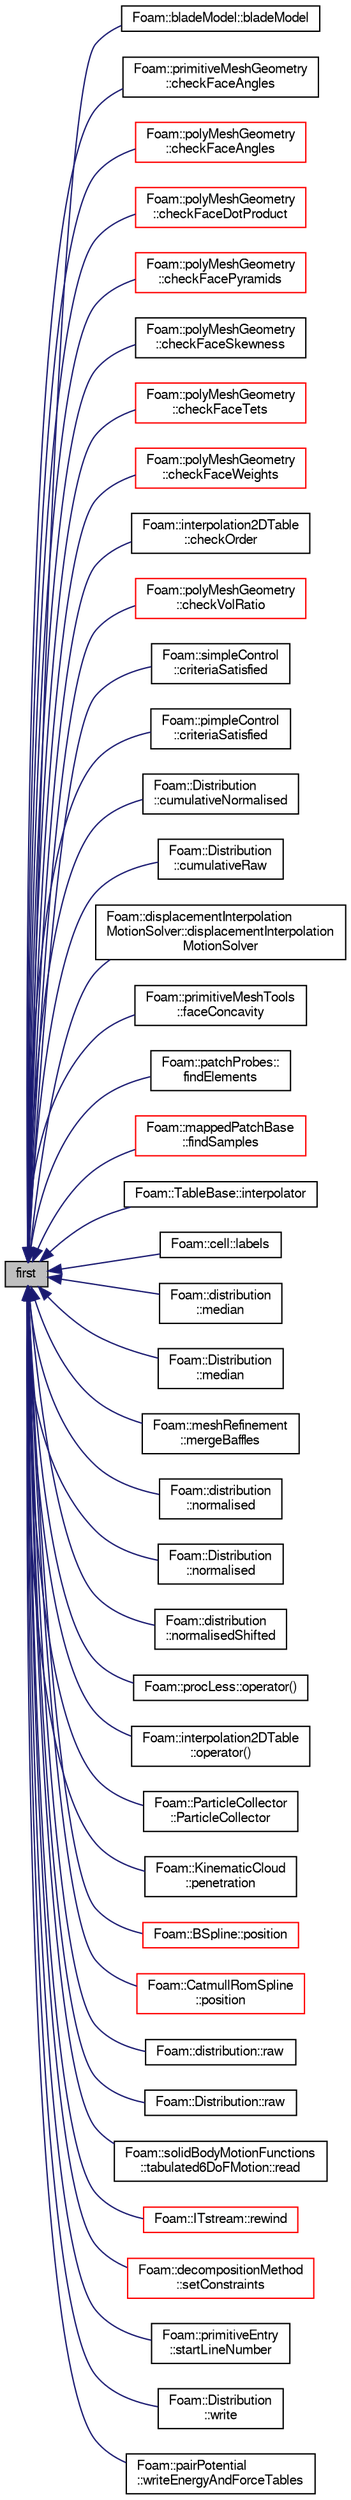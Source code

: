 digraph "first"
{
  bgcolor="transparent";
  edge [fontname="FreeSans",fontsize="10",labelfontname="FreeSans",labelfontsize="10"];
  node [fontname="FreeSans",fontsize="10",shape=record];
  rankdir="LR";
  Node1 [label="first",height=0.2,width=0.4,color="black", fillcolor="grey75", style="filled" fontcolor="black"];
  Node1 -> Node2 [dir="back",color="midnightblue",fontsize="10",style="solid",fontname="FreeSans"];
  Node2 [label="Foam::bladeModel::bladeModel",height=0.2,width=0.4,color="black",URL="$a00128.html#ad76aaa89a464944047ede7ef53c29579",tooltip="Constructor. "];
  Node1 -> Node3 [dir="back",color="midnightblue",fontsize="10",style="solid",fontname="FreeSans"];
  Node3 [label="Foam::primitiveMeshGeometry\l::checkFaceAngles",height=0.2,width=0.4,color="black",URL="$a01912.html#a1e53fa2de621f051c1777b67d71e354c"];
  Node1 -> Node4 [dir="back",color="midnightblue",fontsize="10",style="solid",fontname="FreeSans"];
  Node4 [label="Foam::polyMeshGeometry\l::checkFaceAngles",height=0.2,width=0.4,color="red",URL="$a01865.html#a54a9bc2a85ca197cef7b133c51ec94b4",tooltip="See primitiveMesh. "];
  Node1 -> Node5 [dir="back",color="midnightblue",fontsize="10",style="solid",fontname="FreeSans"];
  Node5 [label="Foam::polyMeshGeometry\l::checkFaceDotProduct",height=0.2,width=0.4,color="red",URL="$a01865.html#a5014e575335db939bc66eb2fe32ac48f",tooltip="See primitiveMesh. "];
  Node1 -> Node6 [dir="back",color="midnightblue",fontsize="10",style="solid",fontname="FreeSans"];
  Node6 [label="Foam::polyMeshGeometry\l::checkFacePyramids",height=0.2,width=0.4,color="red",URL="$a01865.html#a185c3013142ff3facc41b31d9beef53a",tooltip="See primitiveMesh. "];
  Node1 -> Node7 [dir="back",color="midnightblue",fontsize="10",style="solid",fontname="FreeSans"];
  Node7 [label="Foam::polyMeshGeometry\l::checkFaceSkewness",height=0.2,width=0.4,color="black",URL="$a01865.html#a2df259c9e50de61beac65c3757c224eb",tooltip="See primitiveMesh. "];
  Node1 -> Node8 [dir="back",color="midnightblue",fontsize="10",style="solid",fontname="FreeSans"];
  Node8 [label="Foam::polyMeshGeometry\l::checkFaceTets",height=0.2,width=0.4,color="red",URL="$a01865.html#ac78de3d27453106d3cf818bda3fd90f4",tooltip="See primitiveMesh. "];
  Node1 -> Node9 [dir="back",color="midnightblue",fontsize="10",style="solid",fontname="FreeSans"];
  Node9 [label="Foam::polyMeshGeometry\l::checkFaceWeights",height=0.2,width=0.4,color="red",URL="$a01865.html#a6dbbfaac834107f888c95c13272d8d8a",tooltip="Interpolation weights (0.5 for regular mesh) "];
  Node1 -> Node10 [dir="back",color="midnightblue",fontsize="10",style="solid",fontname="FreeSans"];
  Node10 [label="Foam::interpolation2DTable\l::checkOrder",height=0.2,width=0.4,color="black",URL="$a01116.html#a4cd0a0c359458ba1d1aac10ea0f50b56",tooltip="Check that list is monotonically increasing. "];
  Node1 -> Node11 [dir="back",color="midnightblue",fontsize="10",style="solid",fontname="FreeSans"];
  Node11 [label="Foam::polyMeshGeometry\l::checkVolRatio",height=0.2,width=0.4,color="red",URL="$a01865.html#aa63d73334ea3f55a0fd59896924c6eb5",tooltip="Cell volume ratio of neighbouring cells (1 for regular mesh) "];
  Node1 -> Node12 [dir="back",color="midnightblue",fontsize="10",style="solid",fontname="FreeSans"];
  Node12 [label="Foam::simpleControl\l::criteriaSatisfied",height=0.2,width=0.4,color="black",URL="$a02241.html#a2ccaff4c460a7c2f5a7ed00ac8aec76d",tooltip="Return true if all convergence checks are satisfied. "];
  Node1 -> Node13 [dir="back",color="midnightblue",fontsize="10",style="solid",fontname="FreeSans"];
  Node13 [label="Foam::pimpleControl\l::criteriaSatisfied",height=0.2,width=0.4,color="black",URL="$a01798.html#a2ccaff4c460a7c2f5a7ed00ac8aec76d",tooltip="Return true if all convergence checks are satisfied. "];
  Node1 -> Node14 [dir="back",color="midnightblue",fontsize="10",style="solid",fontname="FreeSans"];
  Node14 [label="Foam::Distribution\l::cumulativeNormalised",height=0.2,width=0.4,color="black",URL="$a00538.html#a1f298c5b073878aa3669d18c3881ce5e",tooltip="Return the cumulative normalised distribution and. "];
  Node1 -> Node15 [dir="back",color="midnightblue",fontsize="10",style="solid",fontname="FreeSans"];
  Node15 [label="Foam::Distribution\l::cumulativeRaw",height=0.2,width=0.4,color="black",URL="$a00538.html#a37c9b55d1b1f888db4ebc5fa58dd0885",tooltip="Return the cumulative total bin weights and integration. "];
  Node1 -> Node16 [dir="back",color="midnightblue",fontsize="10",style="solid",fontname="FreeSans"];
  Node16 [label="Foam::displacementInterpolation\lMotionSolver::displacementInterpolation\lMotionSolver",height=0.2,width=0.4,color="black",URL="$a00528.html#af70627c48920441a925701b8da5266ba",tooltip="Construct from polyMesh and IOdictionary. "];
  Node1 -> Node17 [dir="back",color="midnightblue",fontsize="10",style="solid",fontname="FreeSans"];
  Node17 [label="Foam::primitiveMeshTools\l::faceConcavity",height=0.2,width=0.4,color="black",URL="$a01913.html#a10cc791bf86b406e9f23f80b34b8bf8d",tooltip="Generate face concavity field. Returns per face the (sin of the) "];
  Node1 -> Node18 [dir="back",color="midnightblue",fontsize="10",style="solid",fontname="FreeSans"];
  Node18 [label="Foam::patchProbes::\lfindElements",height=0.2,width=0.4,color="black",URL="$a01758.html#a852f621399b6ee1f3467e69a1d5fe8b4",tooltip="Find elements containing patchProbes. "];
  Node1 -> Node19 [dir="back",color="midnightblue",fontsize="10",style="solid",fontname="FreeSans"];
  Node19 [label="Foam::mappedPatchBase\l::findSamples",height=0.2,width=0.4,color="red",URL="$a01381.html#af1dadf58aa8d06f7448d1859188f909d",tooltip="Find cells/faces containing samples. "];
  Node1 -> Node20 [dir="back",color="midnightblue",fontsize="10",style="solid",fontname="FreeSans"];
  Node20 [label="Foam::TableBase::interpolator",height=0.2,width=0.4,color="black",URL="$a02479.html#a69fbcf93edc2b636440acad523bbc297",tooltip="Return (demand driven) interpolator. "];
  Node1 -> Node21 [dir="back",color="midnightblue",fontsize="10",style="solid",fontname="FreeSans"];
  Node21 [label="Foam::cell::labels",height=0.2,width=0.4,color="black",URL="$a00195.html#a3d430b24239270e1164f7255eca40085",tooltip="Return labels of cell vertices. "];
  Node1 -> Node22 [dir="back",color="midnightblue",fontsize="10",style="solid",fontname="FreeSans"];
  Node22 [label="Foam::distribution\l::median",height=0.2,width=0.4,color="black",URL="$a00539.html#ab3175d5fe804b84308df53f219db4657"];
  Node1 -> Node23 [dir="back",color="midnightblue",fontsize="10",style="solid",fontname="FreeSans"];
  Node23 [label="Foam::Distribution\l::median",height=0.2,width=0.4,color="black",URL="$a00538.html#a526d7107d983cd716e3a4f73e10a9c1b"];
  Node1 -> Node24 [dir="back",color="midnightblue",fontsize="10",style="solid",fontname="FreeSans"];
  Node24 [label="Foam::meshRefinement\l::mergeBaffles",height=0.2,width=0.4,color="black",URL="$a01428.html#aa959f1ef1377d3a4eaac5ff099280e50",tooltip="Merge baffles. Gets pairs of faces. "];
  Node1 -> Node25 [dir="back",color="midnightblue",fontsize="10",style="solid",fontname="FreeSans"];
  Node25 [label="Foam::distribution\l::normalised",height=0.2,width=0.4,color="black",URL="$a00539.html#a8e68a759f0bcb21f4f133737e1318ef6"];
  Node1 -> Node26 [dir="back",color="midnightblue",fontsize="10",style="solid",fontname="FreeSans"];
  Node26 [label="Foam::Distribution\l::normalised",height=0.2,width=0.4,color="black",URL="$a00538.html#a0d37b28f72f3671726fd61a4959e4740",tooltip="Return the normalised distribution (probability density) "];
  Node1 -> Node27 [dir="back",color="midnightblue",fontsize="10",style="solid",fontname="FreeSans"];
  Node27 [label="Foam::distribution\l::normalisedShifted",height=0.2,width=0.4,color="black",URL="$a00539.html#ac6e2b0a301bce4cc2822d9aa89a14821"];
  Node1 -> Node28 [dir="back",color="midnightblue",fontsize="10",style="solid",fontname="FreeSans"];
  Node28 [label="Foam::procLess::operator()",height=0.2,width=0.4,color="black",URL="$a01945.html#a49202d8cfd6e19f3d43c028252050ed7"];
  Node1 -> Node29 [dir="back",color="midnightblue",fontsize="10",style="solid",fontname="FreeSans"];
  Node29 [label="Foam::interpolation2DTable\l::operator()",height=0.2,width=0.4,color="black",URL="$a01116.html#a9ab0f39aa8de2f2f58ecabbbff38221e",tooltip="Return an interpolated value. "];
  Node1 -> Node30 [dir="back",color="midnightblue",fontsize="10",style="solid",fontname="FreeSans"];
  Node30 [label="Foam::ParticleCollector\l::ParticleCollector",height=0.2,width=0.4,color="black",URL="$a01726.html#a7e033a5ad0d811a2692f6ae9237f85e6",tooltip="Construct from dictionary. "];
  Node1 -> Node31 [dir="back",color="midnightblue",fontsize="10",style="solid",fontname="FreeSans"];
  Node31 [label="Foam::KinematicCloud\l::penetration",height=0.2,width=0.4,color="black",URL="$a01194.html#aa8e8605f7454fbb76092407fb1906597",tooltip="Penetration for fraction [0-1] of the current total mass. "];
  Node1 -> Node32 [dir="back",color="midnightblue",fontsize="10",style="solid",fontname="FreeSans"];
  Node32 [label="Foam::BSpline::position",height=0.2,width=0.4,color="red",URL="$a00154.html#a34fba20c066401ebf043c0461554ad7b",tooltip="Return the point position corresponding to the curve parameter. "];
  Node1 -> Node33 [dir="back",color="midnightblue",fontsize="10",style="solid",fontname="FreeSans"];
  Node33 [label="Foam::CatmullRomSpline\l::position",height=0.2,width=0.4,color="red",URL="$a00192.html#a34fba20c066401ebf043c0461554ad7b",tooltip="Return the point position corresponding to the curve parameter. "];
  Node1 -> Node34 [dir="back",color="midnightblue",fontsize="10",style="solid",fontname="FreeSans"];
  Node34 [label="Foam::distribution::raw",height=0.2,width=0.4,color="black",URL="$a00539.html#a875f339724e57c25b4adefa52bda3e10"];
  Node1 -> Node35 [dir="back",color="midnightblue",fontsize="10",style="solid",fontname="FreeSans"];
  Node35 [label="Foam::Distribution::raw",height=0.2,width=0.4,color="black",URL="$a00538.html#a534e886fbc527191f1449a00238be6b3",tooltip="Return the distribution of the total bin weights. "];
  Node1 -> Node36 [dir="back",color="midnightblue",fontsize="10",style="solid",fontname="FreeSans"];
  Node36 [label="Foam::solidBodyMotionFunctions\l::tabulated6DoFMotion::read",height=0.2,width=0.4,color="black",URL="$a02482.html#afeed4512a4be2653bc44cb43a1ae0788",tooltip="Update properties from given dictionary. "];
  Node1 -> Node37 [dir="back",color="midnightblue",fontsize="10",style="solid",fontname="FreeSans"];
  Node37 [label="Foam::ITstream::rewind",height=0.2,width=0.4,color="red",URL="$a01178.html#a05672413dc96a628155fb940ab50362d",tooltip="Rewind and return the stream so that it may be read again. "];
  Node1 -> Node38 [dir="back",color="midnightblue",fontsize="10",style="solid",fontname="FreeSans"];
  Node38 [label="Foam::decompositionMethod\l::setConstraints",height=0.2,width=0.4,color="red",URL="$a00483.html#a36608a91d1c00b41284eaf46b895387c",tooltip="Helper: extract constraints: "];
  Node1 -> Node39 [dir="back",color="midnightblue",fontsize="10",style="solid",fontname="FreeSans"];
  Node39 [label="Foam::primitiveEntry\l::startLineNumber",height=0.2,width=0.4,color="black",URL="$a01910.html#a2535f3d5b5cb39190c77ef00839a93dc",tooltip="Return line number of first token in dictionary. "];
  Node1 -> Node40 [dir="back",color="midnightblue",fontsize="10",style="solid",fontname="FreeSans"];
  Node40 [label="Foam::Distribution\l::write",height=0.2,width=0.4,color="black",URL="$a00538.html#a3d1a19e605f456391c76defaee3cb1c5",tooltip="Write the distribution to file: key normalised raw. "];
  Node1 -> Node41 [dir="back",color="midnightblue",fontsize="10",style="solid",fontname="FreeSans"];
  Node41 [label="Foam::pairPotential\l::writeEnergyAndForceTables",height=0.2,width=0.4,color="black",URL="$a01716.html#a66202adb41e45e18c12b4fd414513671"];
}

